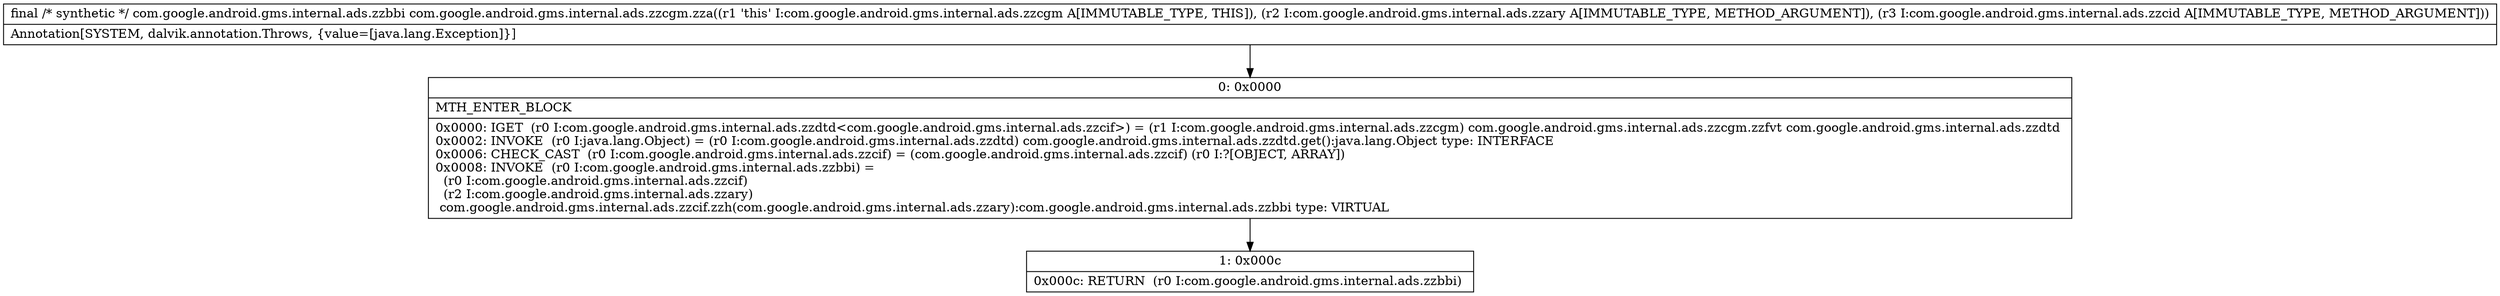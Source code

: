 digraph "CFG forcom.google.android.gms.internal.ads.zzcgm.zza(Lcom\/google\/android\/gms\/internal\/ads\/zzary;Lcom\/google\/android\/gms\/internal\/ads\/zzcid;)Lcom\/google\/android\/gms\/internal\/ads\/zzbbi;" {
Node_0 [shape=record,label="{0\:\ 0x0000|MTH_ENTER_BLOCK\l|0x0000: IGET  (r0 I:com.google.android.gms.internal.ads.zzdtd\<com.google.android.gms.internal.ads.zzcif\>) = (r1 I:com.google.android.gms.internal.ads.zzcgm) com.google.android.gms.internal.ads.zzcgm.zzfvt com.google.android.gms.internal.ads.zzdtd \l0x0002: INVOKE  (r0 I:java.lang.Object) = (r0 I:com.google.android.gms.internal.ads.zzdtd) com.google.android.gms.internal.ads.zzdtd.get():java.lang.Object type: INTERFACE \l0x0006: CHECK_CAST  (r0 I:com.google.android.gms.internal.ads.zzcif) = (com.google.android.gms.internal.ads.zzcif) (r0 I:?[OBJECT, ARRAY]) \l0x0008: INVOKE  (r0 I:com.google.android.gms.internal.ads.zzbbi) = \l  (r0 I:com.google.android.gms.internal.ads.zzcif)\l  (r2 I:com.google.android.gms.internal.ads.zzary)\l com.google.android.gms.internal.ads.zzcif.zzh(com.google.android.gms.internal.ads.zzary):com.google.android.gms.internal.ads.zzbbi type: VIRTUAL \l}"];
Node_1 [shape=record,label="{1\:\ 0x000c|0x000c: RETURN  (r0 I:com.google.android.gms.internal.ads.zzbbi) \l}"];
MethodNode[shape=record,label="{final \/* synthetic *\/ com.google.android.gms.internal.ads.zzbbi com.google.android.gms.internal.ads.zzcgm.zza((r1 'this' I:com.google.android.gms.internal.ads.zzcgm A[IMMUTABLE_TYPE, THIS]), (r2 I:com.google.android.gms.internal.ads.zzary A[IMMUTABLE_TYPE, METHOD_ARGUMENT]), (r3 I:com.google.android.gms.internal.ads.zzcid A[IMMUTABLE_TYPE, METHOD_ARGUMENT]))  | Annotation[SYSTEM, dalvik.annotation.Throws, \{value=[java.lang.Exception]\}]\l}"];
MethodNode -> Node_0;
Node_0 -> Node_1;
}

